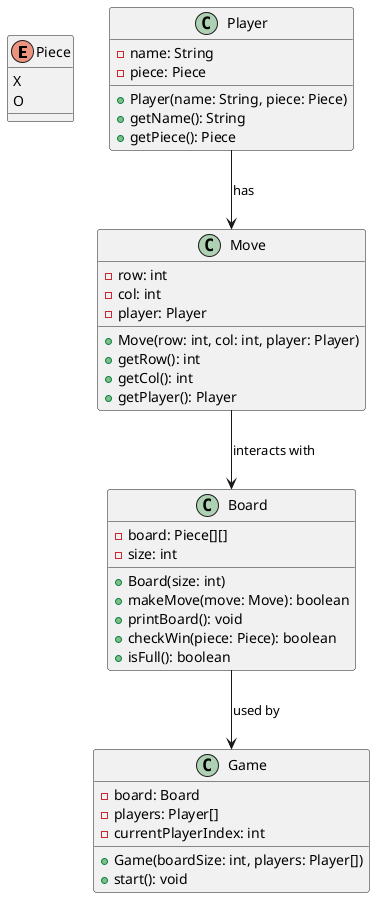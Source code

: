 @startuml

' Define the enum Piece
enum Piece {
    X
    O
}

' Define the Player class
class Player {
    - name: String
    - piece: Piece
    + Player(name: String, piece: Piece)
    + getName(): String
    + getPiece(): Piece
}

' Define the Move class
class Move {
    - row: int
    - col: int
    - player: Player
    + Move(row: int, col: int, player: Player)
    + getRow(): int
    + getCol(): int
    + getPlayer(): Player
}

' Define the Board class
class Board {
    - board: Piece[][]
    - size: int
    + Board(size: int)
    + makeMove(move: Move): boolean
    + printBoard(): void
    + checkWin(piece: Piece): boolean
    + isFull(): boolean
}

' Define the Game class
class Game {
    - board: Board
    - players: Player[]
    - currentPlayerIndex: int
    + Game(boardSize: int, players: Player[])
    + start(): void
}

' Define the relationships
Player --> Move: has
Move --> Board: interacts with
Board --> Game: used by

@enduml

